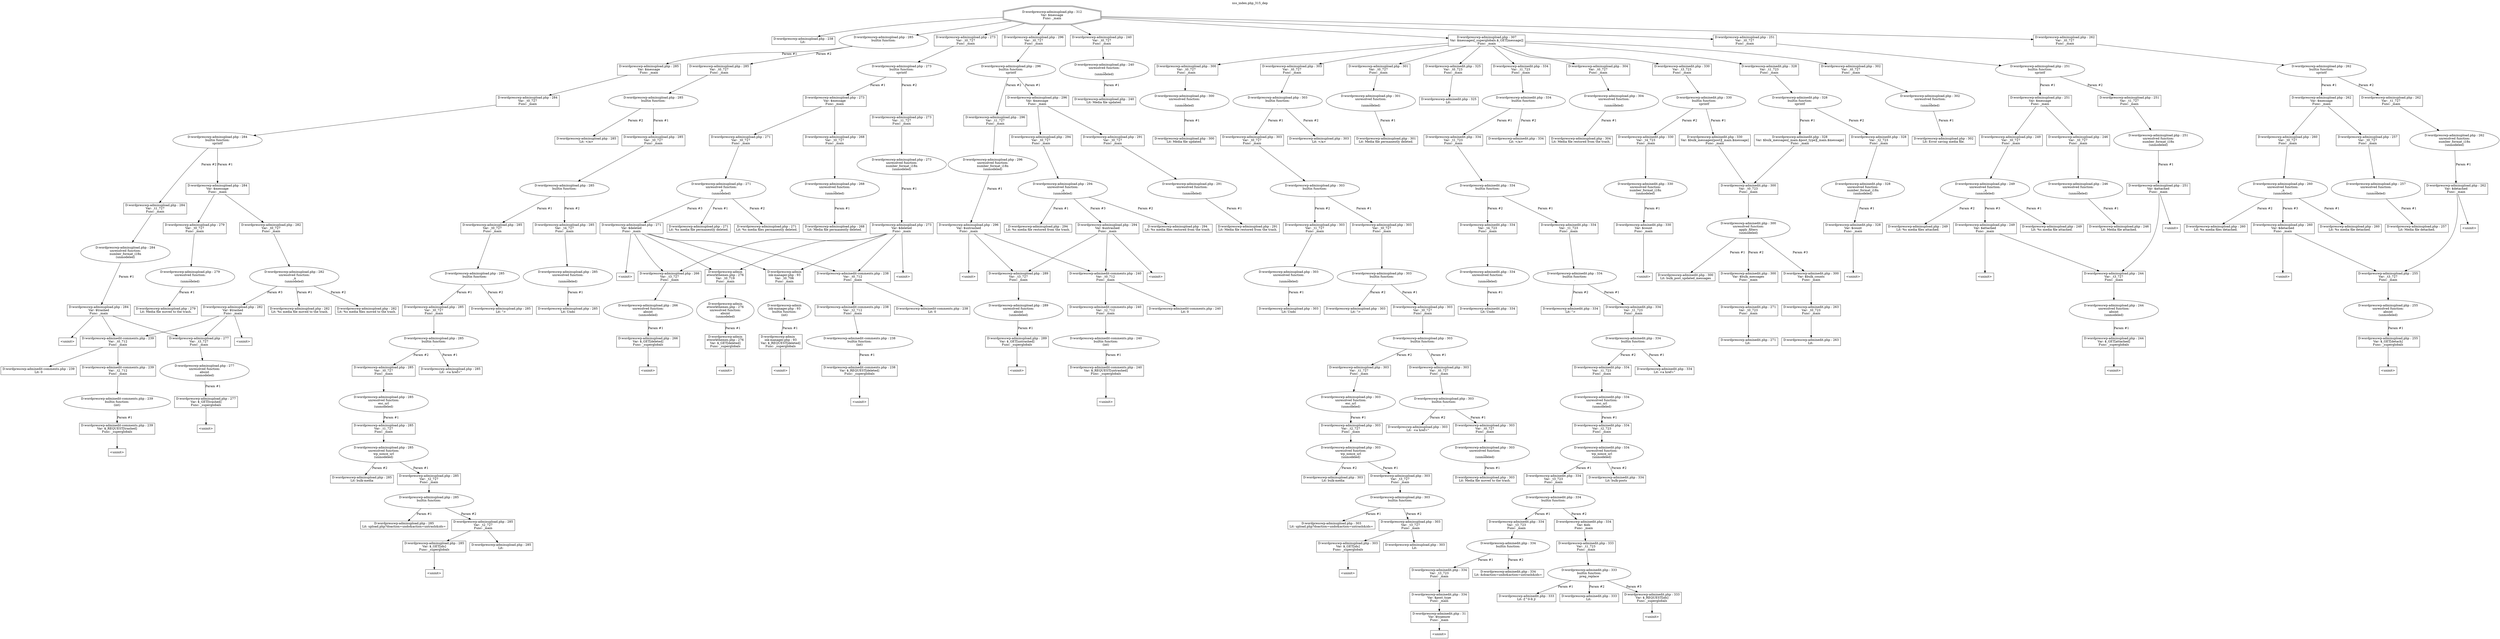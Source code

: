 digraph cfg {
  label="xss_index.php_315_dep";
  labelloc=t;
  n1 [shape=doubleoctagon, label="D:\wordpress\wp-admin\upload.php : 312\nVar: $message\nFunc: _main\n"];
  n2 [shape=box, label="D:\wordpress\wp-admin\upload.php : 238\nLit: \n"];
  n3 [shape=ellipse, label="D:\wordpress\wp-admin\upload.php : 285\nbuiltin function:\n.\n"];
  n4 [shape=box, label="D:\wordpress\wp-admin\upload.php : 285\nVar: $message\nFunc: _main\n"];
  n5 [shape=box, label="D:\wordpress\wp-admin\upload.php : 284\nVar: _t0_727\nFunc: _main\n"];
  n6 [shape=ellipse, label="D:\wordpress\wp-admin\upload.php : 284\nbuiltin function:\nsprintf\n"];
  n7 [shape=box, label="D:\wordpress\wp-admin\upload.php : 284\nVar: $message\nFunc: _main\n"];
  n8 [shape=box, label="D:\wordpress\wp-admin\upload.php : 282\nVar: _t0_727\nFunc: _main\n"];
  n9 [shape=ellipse, label="D:\wordpress\wp-admin\upload.php : 282\nunresolved function:\n_n\n(unmodeled)\n"];
  n10 [shape=box, label="D:\wordpress\wp-admin\upload.php : 282\nLit: %s media file moved to the trash.\n"];
  n11 [shape=box, label="D:\wordpress\wp-admin\upload.php : 282\nLit: %s media files moved to the trash.\n"];
  n12 [shape=box, label="D:\wordpress\wp-admin\upload.php : 282\nVar: $trashed\nFunc: _main\n"];
  n13 [shape=box, label="<uninit>"];
  n14 [shape=box, label="D:\wordpress\wp-admin\upload.php : 277\nVar: _t3_727\nFunc: _main\n"];
  n15 [shape=ellipse, label="D:\wordpress\wp-admin\upload.php : 277\nunresolved function:\nabsint\n(unmodeled)\n"];
  n16 [shape=box, label="D:\wordpress\wp-admin\upload.php : 277\nVar: $_GET[trashed]\nFunc: _superglobals\n"];
  n17 [shape=box, label="<uninit>"];
  n18 [shape=box, label="D:\wordpress\wp-admin\edit-comments.php : 239\nVar: _t0_712\nFunc: _main\n"];
  n19 [shape=box, label="D:\wordpress\wp-admin\edit-comments.php : 239\nVar: _t2_712\nFunc: _main\n"];
  n20 [shape=ellipse, label="D:\wordpress\wp-admin\edit-comments.php : 239\nbuiltin function:\n(int)\n"];
  n21 [shape=box, label="D:\wordpress\wp-admin\edit-comments.php : 239\nVar: $_REQUEST[trashed]\nFunc: _superglobals\n"];
  n22 [shape=box, label="<uninit>"];
  n23 [shape=box, label="D:\wordpress\wp-admin\edit-comments.php : 239\nLit: 0\n"];
  n24 [shape=box, label="D:\wordpress\wp-admin\upload.php : 279\nVar: _t0_727\nFunc: _main\n"];
  n25 [shape=ellipse, label="D:\wordpress\wp-admin\upload.php : 279\nunresolved function:\n__\n(unmodeled)\n"];
  n26 [shape=box, label="D:\wordpress\wp-admin\upload.php : 279\nLit: Media file moved to the trash.\n"];
  n27 [shape=box, label="D:\wordpress\wp-admin\upload.php : 284\nVar: _t1_727\nFunc: _main\n"];
  n28 [shape=ellipse, label="D:\wordpress\wp-admin\upload.php : 284\nunresolved function:\nnumber_format_i18n\n(unmodeled)\n"];
  n29 [shape=box, label="D:\wordpress\wp-admin\upload.php : 284\nVar: $trashed\nFunc: _main\n"];
  n30 [shape=box, label="<uninit>"];
  n31 [shape=box, label="D:\wordpress\wp-admin\upload.php : 285\nVar: _t0_727\nFunc: _main\n"];
  n32 [shape=ellipse, label="D:\wordpress\wp-admin\upload.php : 285\nbuiltin function:\n.\n"];
  n33 [shape=box, label="D:\wordpress\wp-admin\upload.php : 285\nVar: _t0_727\nFunc: _main\n"];
  n34 [shape=ellipse, label="D:\wordpress\wp-admin\upload.php : 285\nbuiltin function:\n.\n"];
  n35 [shape=box, label="D:\wordpress\wp-admin\upload.php : 285\nVar: _t0_727\nFunc: _main\n"];
  n36 [shape=ellipse, label="D:\wordpress\wp-admin\upload.php : 285\nbuiltin function:\n.\n"];
  n37 [shape=box, label="D:\wordpress\wp-admin\upload.php : 285\nVar: _t0_727\nFunc: _main\n"];
  n38 [shape=ellipse, label="D:\wordpress\wp-admin\upload.php : 285\nbuiltin function:\n.\n"];
  n39 [shape=box, label="D:\wordpress\wp-admin\upload.php : 285\nLit:  <a href=\"\n"];
  n40 [shape=box, label="D:\wordpress\wp-admin\upload.php : 285\nVar: _t0_727\nFunc: _main\n"];
  n41 [shape=ellipse, label="D:\wordpress\wp-admin\upload.php : 285\nunresolved function:\nesc_url\n(unmodeled)\n"];
  n42 [shape=box, label="D:\wordpress\wp-admin\upload.php : 285\nVar: _t1_727\nFunc: _main\n"];
  n43 [shape=ellipse, label="D:\wordpress\wp-admin\upload.php : 285\nunresolved function:\nwp_nonce_url\n(unmodeled)\n"];
  n44 [shape=box, label="D:\wordpress\wp-admin\upload.php : 285\nVar: _t2_727\nFunc: _main\n"];
  n45 [shape=ellipse, label="D:\wordpress\wp-admin\upload.php : 285\nbuiltin function:\n.\n"];
  n46 [shape=box, label="D:\wordpress\wp-admin\upload.php : 285\nLit: upload.php?doaction=undo&action=untrash&ids=\n"];
  n47 [shape=box, label="D:\wordpress\wp-admin\upload.php : 285\nVar: _t2_727\nFunc: _main\n"];
  n48 [shape=box, label="D:\wordpress\wp-admin\upload.php : 285\nVar: $_GET[ids]\nFunc: _superglobals\n"];
  n49 [shape=box, label="<uninit>"];
  n50 [shape=box, label="D:\wordpress\wp-admin\upload.php : 285\nLit: \n"];
  n51 [shape=box, label="D:\wordpress\wp-admin\upload.php : 285\nLit: bulk-media\n"];
  n52 [shape=box, label="D:\wordpress\wp-admin\upload.php : 285\nLit: \">\n"];
  n53 [shape=box, label="D:\wordpress\wp-admin\upload.php : 285\nVar: _t4_727\nFunc: _main\n"];
  n54 [shape=ellipse, label="D:\wordpress\wp-admin\upload.php : 285\nunresolved function:\n__\n(unmodeled)\n"];
  n55 [shape=box, label="D:\wordpress\wp-admin\upload.php : 285\nLit: Undo\n"];
  n56 [shape=box, label="D:\wordpress\wp-admin\upload.php : 285\nLit: </a>\n"];
  n57 [shape=box, label="D:\wordpress\wp-admin\upload.php : 273\nVar: _t0_727\nFunc: _main\n"];
  n58 [shape=ellipse, label="D:\wordpress\wp-admin\upload.php : 273\nbuiltin function:\nsprintf\n"];
  n59 [shape=box, label="D:\wordpress\wp-admin\upload.php : 273\nVar: $message\nFunc: _main\n"];
  n60 [shape=box, label="D:\wordpress\wp-admin\upload.php : 271\nVar: _t0_727\nFunc: _main\n"];
  n61 [shape=ellipse, label="D:\wordpress\wp-admin\upload.php : 271\nunresolved function:\n_n\n(unmodeled)\n"];
  n62 [shape=box, label="D:\wordpress\wp-admin\upload.php : 271\nLit: %s media file permanently deleted.\n"];
  n63 [shape=box, label="D:\wordpress\wp-admin\upload.php : 271\nLit: %s media files permanently deleted.\n"];
  n64 [shape=box, label="D:\wordpress\wp-admin\upload.php : 271\nVar: $deleted\nFunc: _main\n"];
  n65 [shape=box, label="<uninit>"];
  n66 [shape=box, label="D:\wordpress\wp-admin\upload.php : 266\nVar: _t3_727\nFunc: _main\n"];
  n67 [shape=ellipse, label="D:\wordpress\wp-admin\upload.php : 266\nunresolved function:\nabsint\n(unmodeled)\n"];
  n68 [shape=box, label="D:\wordpress\wp-admin\upload.php : 266\nVar: $_GET[deleted]\nFunc: _superglobals\n"];
  n69 [shape=box, label="<uninit>"];
  n70 [shape=box, label="D:\wordpress\wp-admin\network\themes.php : 276\nVar: _t0_719\nFunc: _main\n"];
  n71 [shape=ellipse, label="D:\wordpress\wp-admin\network\themes.php : 276\nunresolved function:\nabsint\n(unmodeled)\n"];
  n72 [shape=box, label="D:\wordpress\wp-admin\network\themes.php : 276\nVar: $_GET[deleted]\nFunc: _superglobals\n"];
  n73 [shape=box, label="<uninit>"];
  n74 [shape=box, label="D:\wordpress\wp-admin\link-manager.php : 93\nVar: _t0_706\nFunc: _main\n"];
  n75 [shape=ellipse, label="D:\wordpress\wp-admin\link-manager.php : 93\nbuiltin function:\n(int)\n"];
  n76 [shape=box, label="D:\wordpress\wp-admin\link-manager.php : 93\nVar: $_REQUEST[deleted]\nFunc: _superglobals\n"];
  n77 [shape=box, label="<uninit>"];
  n78 [shape=box, label="D:\wordpress\wp-admin\edit-comments.php : 238\nVar: _t0_712\nFunc: _main\n"];
  n79 [shape=box, label="D:\wordpress\wp-admin\edit-comments.php : 238\nLit: 0\n"];
  n80 [shape=box, label="D:\wordpress\wp-admin\edit-comments.php : 238\nVar: _t2_712\nFunc: _main\n"];
  n81 [shape=ellipse, label="D:\wordpress\wp-admin\edit-comments.php : 238\nbuiltin function:\n(int)\n"];
  n82 [shape=box, label="D:\wordpress\wp-admin\edit-comments.php : 238\nVar: $_REQUEST[deleted]\nFunc: _superglobals\n"];
  n83 [shape=box, label="<uninit>"];
  n84 [shape=box, label="D:\wordpress\wp-admin\upload.php : 268\nVar: _t0_727\nFunc: _main\n"];
  n85 [shape=ellipse, label="D:\wordpress\wp-admin\upload.php : 268\nunresolved function:\n__\n(unmodeled)\n"];
  n86 [shape=box, label="D:\wordpress\wp-admin\upload.php : 268\nLit: Media file permanently deleted.\n"];
  n87 [shape=box, label="D:\wordpress\wp-admin\upload.php : 273\nVar: _t1_727\nFunc: _main\n"];
  n88 [shape=ellipse, label="D:\wordpress\wp-admin\upload.php : 273\nunresolved function:\nnumber_format_i18n\n(unmodeled)\n"];
  n89 [shape=box, label="D:\wordpress\wp-admin\upload.php : 273\nVar: $deleted\nFunc: _main\n"];
  n90 [shape=box, label="<uninit>"];
  n91 [shape=box, label="D:\wordpress\wp-admin\upload.php : 296\nVar: _t0_727\nFunc: _main\n"];
  n92 [shape=ellipse, label="D:\wordpress\wp-admin\upload.php : 296\nbuiltin function:\nsprintf\n"];
  n93 [shape=box, label="D:\wordpress\wp-admin\upload.php : 296\nVar: $message\nFunc: _main\n"];
  n94 [shape=box, label="D:\wordpress\wp-admin\upload.php : 294\nVar: _t0_727\nFunc: _main\n"];
  n95 [shape=ellipse, label="D:\wordpress\wp-admin\upload.php : 294\nunresolved function:\n_n\n(unmodeled)\n"];
  n96 [shape=box, label="D:\wordpress\wp-admin\upload.php : 294\nLit: %s media file restored from the trash.\n"];
  n97 [shape=box, label="D:\wordpress\wp-admin\upload.php : 294\nLit: %s media files restored from the trash.\n"];
  n98 [shape=box, label="D:\wordpress\wp-admin\upload.php : 294\nVar: $untrashed\nFunc: _main\n"];
  n99 [shape=box, label="<uninit>"];
  n100 [shape=box, label="D:\wordpress\wp-admin\upload.php : 289\nVar: _t3_727\nFunc: _main\n"];
  n101 [shape=ellipse, label="D:\wordpress\wp-admin\upload.php : 289\nunresolved function:\nabsint\n(unmodeled)\n"];
  n102 [shape=box, label="D:\wordpress\wp-admin\upload.php : 289\nVar: $_GET[untrashed]\nFunc: _superglobals\n"];
  n103 [shape=box, label="<uninit>"];
  n104 [shape=box, label="D:\wordpress\wp-admin\edit-comments.php : 240\nVar: _t0_712\nFunc: _main\n"];
  n105 [shape=box, label="D:\wordpress\wp-admin\edit-comments.php : 240\nVar: _t2_712\nFunc: _main\n"];
  n106 [shape=ellipse, label="D:\wordpress\wp-admin\edit-comments.php : 240\nbuiltin function:\n(int)\n"];
  n107 [shape=box, label="D:\wordpress\wp-admin\edit-comments.php : 240\nVar: $_REQUEST[untrashed]\nFunc: _superglobals\n"];
  n108 [shape=box, label="<uninit>"];
  n109 [shape=box, label="D:\wordpress\wp-admin\edit-comments.php : 240\nLit: 0\n"];
  n110 [shape=box, label="D:\wordpress\wp-admin\upload.php : 291\nVar: _t0_727\nFunc: _main\n"];
  n111 [shape=ellipse, label="D:\wordpress\wp-admin\upload.php : 291\nunresolved function:\n__\n(unmodeled)\n"];
  n112 [shape=box, label="D:\wordpress\wp-admin\upload.php : 291\nLit: Media file restored from the trash.\n"];
  n113 [shape=box, label="D:\wordpress\wp-admin\upload.php : 296\nVar: _t1_727\nFunc: _main\n"];
  n114 [shape=ellipse, label="D:\wordpress\wp-admin\upload.php : 296\nunresolved function:\nnumber_format_i18n\n(unmodeled)\n"];
  n115 [shape=box, label="D:\wordpress\wp-admin\upload.php : 296\nVar: $untrashed\nFunc: _main\n"];
  n116 [shape=box, label="<uninit>"];
  n117 [shape=box, label="D:\wordpress\wp-admin\upload.php : 240\nVar: _t0_727\nFunc: _main\n"];
  n118 [shape=ellipse, label="D:\wordpress\wp-admin\upload.php : 240\nunresolved function:\n__\n(unmodeled)\n"];
  n119 [shape=box, label="D:\wordpress\wp-admin\upload.php : 240\nLit: Media file updated.\n"];
  n120 [shape=box, label="D:\wordpress\wp-admin\upload.php : 307\nVar: $messages[_superglobals.$_GET[message]]\nFunc: _main\n"];
  n121 [shape=box, label="D:\wordpress\wp-admin\edit.php : 330\nVar: _t3_723\nFunc: _main\n"];
  n122 [shape=ellipse, label="D:\wordpress\wp-admin\edit.php : 330\nbuiltin function:\nsprintf\n"];
  n123 [shape=box, label="D:\wordpress\wp-admin\edit.php : 330\nVar: $bulk_messages[post][_main.$message]\nFunc: _main\n"];
  n124 [shape=box, label="D:\wordpress\wp-admin\edit.php : 300\nVar: _t0_723\nFunc: _main\n"];
  n125 [shape=ellipse, label="D:\wordpress\wp-admin\edit.php : 300\nunresolved function:\napply_filters\n(unmodeled)\n"];
  n126 [shape=box, label="D:\wordpress\wp-admin\edit.php : 300\nLit: bulk_post_updated_messages\n"];
  n127 [shape=box, label="D:\wordpress\wp-admin\edit.php : 300\nVar: $bulk_messages\nFunc: _main\n"];
  n128 [shape=box, label="D:\wordpress\wp-admin\edit.php : 271\nVar: _t0_723\nFunc: _main\n"];
  n129 [shape=box, label="D:\wordpress\wp-admin\edit.php : 271\nLit: \n"];
  n130 [shape=box, label="D:\wordpress\wp-admin\edit.php : 300\nVar: $bulk_counts\nFunc: _main\n"];
  n131 [shape=box, label="D:\wordpress\wp-admin\edit.php : 263\nVar: _t0_723\nFunc: _main\n"];
  n132 [shape=box, label="D:\wordpress\wp-admin\edit.php : 263\nLit: \n"];
  n133 [shape=box, label="D:\wordpress\wp-admin\edit.php : 330\nVar: _t4_723\nFunc: _main\n"];
  n134 [shape=ellipse, label="D:\wordpress\wp-admin\edit.php : 330\nunresolved function:\nnumber_format_i18n\n(unmodeled)\n"];
  n135 [shape=box, label="D:\wordpress\wp-admin\edit.php : 330\nVar: $count\nFunc: _main\n"];
  n136 [shape=box, label="<uninit>"];
  n137 [shape=box, label="D:\wordpress\wp-admin\upload.php : 302\nVar: _t0_727\nFunc: _main\n"];
  n138 [shape=ellipse, label="D:\wordpress\wp-admin\upload.php : 302\nunresolved function:\n__\n(unmodeled)\n"];
  n139 [shape=box, label="D:\wordpress\wp-admin\upload.php : 302\nLit: Error saving media file.\n"];
  n140 [shape=box, label="D:\wordpress\wp-admin\upload.php : 300\nVar: _t0_727\nFunc: _main\n"];
  n141 [shape=ellipse, label="D:\wordpress\wp-admin\upload.php : 300\nunresolved function:\n__\n(unmodeled)\n"];
  n142 [shape=box, label="D:\wordpress\wp-admin\upload.php : 300\nLit: Media file updated.\n"];
  n143 [shape=box, label="D:\wordpress\wp-admin\upload.php : 303\nVar: _t0_727\nFunc: _main\n"];
  n144 [shape=ellipse, label="D:\wordpress\wp-admin\upload.php : 303\nbuiltin function:\n.\n"];
  n145 [shape=box, label="D:\wordpress\wp-admin\upload.php : 303\nVar: _t0_727\nFunc: _main\n"];
  n146 [shape=ellipse, label="D:\wordpress\wp-admin\upload.php : 303\nbuiltin function:\n.\n"];
  n147 [shape=box, label="D:\wordpress\wp-admin\upload.php : 303\nVar: _t0_727\nFunc: _main\n"];
  n148 [shape=ellipse, label="D:\wordpress\wp-admin\upload.php : 303\nbuiltin function:\n.\n"];
  n149 [shape=box, label="D:\wordpress\wp-admin\upload.php : 303\nVar: _t0_727\nFunc: _main\n"];
  n150 [shape=ellipse, label="D:\wordpress\wp-admin\upload.php : 303\nbuiltin function:\n.\n"];
  n151 [shape=box, label="D:\wordpress\wp-admin\upload.php : 303\nVar: _t0_727\nFunc: _main\n"];
  n152 [shape=ellipse, label="D:\wordpress\wp-admin\upload.php : 303\nbuiltin function:\n.\n"];
  n153 [shape=box, label="D:\wordpress\wp-admin\upload.php : 303\nVar: _t0_727\nFunc: _main\n"];
  n154 [shape=ellipse, label="D:\wordpress\wp-admin\upload.php : 303\nunresolved function:\n__\n(unmodeled)\n"];
  n155 [shape=box, label="D:\wordpress\wp-admin\upload.php : 303\nLit: Media file moved to the trash.\n"];
  n156 [shape=box, label="D:\wordpress\wp-admin\upload.php : 303\nLit:  <a href=\"\n"];
  n157 [shape=box, label="D:\wordpress\wp-admin\upload.php : 303\nVar: _t1_727\nFunc: _main\n"];
  n158 [shape=ellipse, label="D:\wordpress\wp-admin\upload.php : 303\nunresolved function:\nesc_url\n(unmodeled)\n"];
  n159 [shape=box, label="D:\wordpress\wp-admin\upload.php : 303\nVar: _t2_727\nFunc: _main\n"];
  n160 [shape=ellipse, label="D:\wordpress\wp-admin\upload.php : 303\nunresolved function:\nwp_nonce_url\n(unmodeled)\n"];
  n161 [shape=box, label="D:\wordpress\wp-admin\upload.php : 303\nVar: _t3_727\nFunc: _main\n"];
  n162 [shape=ellipse, label="D:\wordpress\wp-admin\upload.php : 303\nbuiltin function:\n.\n"];
  n163 [shape=box, label="D:\wordpress\wp-admin\upload.php : 303\nLit: upload.php?doaction=undo&action=untrash&ids=\n"];
  n164 [shape=box, label="D:\wordpress\wp-admin\upload.php : 303\nVar: _t3_727\nFunc: _main\n"];
  n165 [shape=box, label="D:\wordpress\wp-admin\upload.php : 303\nVar: $_GET[ids]\nFunc: _superglobals\n"];
  n166 [shape=box, label="<uninit>"];
  n167 [shape=box, label="D:\wordpress\wp-admin\upload.php : 303\nLit: \n"];
  n168 [shape=box, label="D:\wordpress\wp-admin\upload.php : 303\nLit: bulk-media\n"];
  n169 [shape=box, label="D:\wordpress\wp-admin\upload.php : 303\nLit: \">\n"];
  n170 [shape=box, label="D:\wordpress\wp-admin\upload.php : 303\nVar: _t1_727\nFunc: _main\n"];
  n171 [shape=ellipse, label="D:\wordpress\wp-admin\upload.php : 303\nunresolved function:\n__\n(unmodeled)\n"];
  n172 [shape=box, label="D:\wordpress\wp-admin\upload.php : 303\nLit: Undo\n"];
  n173 [shape=box, label="D:\wordpress\wp-admin\upload.php : 303\nLit: </a>\n"];
  n174 [shape=box, label="D:\wordpress\wp-admin\upload.php : 301\nVar: _t0_727\nFunc: _main\n"];
  n175 [shape=ellipse, label="D:\wordpress\wp-admin\upload.php : 301\nunresolved function:\n__\n(unmodeled)\n"];
  n176 [shape=box, label="D:\wordpress\wp-admin\upload.php : 301\nLit: Media file permanently deleted.\n"];
  n177 [shape=box, label="D:\wordpress\wp-admin\edit.php : 328\nVar: _t1_723\nFunc: _main\n"];
  n178 [shape=ellipse, label="D:\wordpress\wp-admin\edit.php : 328\nbuiltin function:\nsprintf\n"];
  n179 [shape=box, label="D:\wordpress\wp-admin\edit.php : 328\nVar: $bulk_messages[_main.$post_type][_main.$message]\nFunc: _main\n"];
  n180 [shape=box, label="D:\wordpress\wp-admin\edit.php : 328\nVar: _t2_723\nFunc: _main\n"];
  n181 [shape=ellipse, label="D:\wordpress\wp-admin\edit.php : 328\nunresolved function:\nnumber_format_i18n\n(unmodeled)\n"];
  n182 [shape=box, label="D:\wordpress\wp-admin\edit.php : 328\nVar: $count\nFunc: _main\n"];
  n183 [shape=box, label="<uninit>"];
  n184 [shape=box, label="D:\wordpress\wp-admin\edit.php : 325\nVar: _t0_723\nFunc: _main\n"];
  n185 [shape=box, label="D:\wordpress\wp-admin\edit.php : 325\nLit: \n"];
  n186 [shape=box, label="D:\wordpress\wp-admin\edit.php : 334\nVar: _t1_723\nFunc: _main\n"];
  n187 [shape=ellipse, label="D:\wordpress\wp-admin\edit.php : 334\nbuiltin function:\n.\n"];
  n188 [shape=box, label="D:\wordpress\wp-admin\edit.php : 334\nVar: _t1_723\nFunc: _main\n"];
  n189 [shape=ellipse, label="D:\wordpress\wp-admin\edit.php : 334\nbuiltin function:\n.\n"];
  n190 [shape=box, label="D:\wordpress\wp-admin\edit.php : 334\nVar: _t1_723\nFunc: _main\n"];
  n191 [shape=ellipse, label="D:\wordpress\wp-admin\edit.php : 334\nbuiltin function:\n.\n"];
  n192 [shape=box, label="D:\wordpress\wp-admin\edit.php : 334\nVar: _t1_723\nFunc: _main\n"];
  n193 [shape=ellipse, label="D:\wordpress\wp-admin\edit.php : 334\nbuiltin function:\n.\n"];
  n194 [shape=box, label="D:\wordpress\wp-admin\edit.php : 334\nLit: <a href=\"\n"];
  n195 [shape=box, label="D:\wordpress\wp-admin\edit.php : 334\nVar: _t1_723\nFunc: _main\n"];
  n196 [shape=ellipse, label="D:\wordpress\wp-admin\edit.php : 334\nunresolved function:\nesc_url\n(unmodeled)\n"];
  n197 [shape=box, label="D:\wordpress\wp-admin\edit.php : 334\nVar: _t2_723\nFunc: _main\n"];
  n198 [shape=ellipse, label="D:\wordpress\wp-admin\edit.php : 334\nunresolved function:\nwp_nonce_url\n(unmodeled)\n"];
  n199 [shape=box, label="D:\wordpress\wp-admin\edit.php : 334\nVar: _t3_723\nFunc: _main\n"];
  n200 [shape=ellipse, label="D:\wordpress\wp-admin\edit.php : 334\nbuiltin function:\n.\n"];
  n201 [shape=box, label="D:\wordpress\wp-admin\edit.php : 334\nVar: _t3_723\nFunc: _main\n"];
  n202 [shape=ellipse, label="D:\wordpress\wp-admin\edit.php : 334\nbuiltin function:\n.\n"];
  n203 [shape=box, label="D:\wordpress\wp-admin\edit.php : 334\nVar: _t3_723\nFunc: _main\n"];
  n204 [shape=box, label="D:\wordpress\wp-admin\edit.php : 334\nVar: $post_type\nFunc: _main\n"];
  n205 [shape=box, label="D:\wordpress\wp-admin\edit.php : 31\nVar: $typenow\nFunc: _main\n"];
  n206 [shape=box, label="<uninit>"];
  n207 [shape=box, label="D:\wordpress\wp-admin\edit.php : 334\nLit: &doaction=undo&action=untrash&ids=\n"];
  n208 [shape=box, label="D:\wordpress\wp-admin\edit.php : 334\nVar: $ids\nFunc: _main\n"];
  n209 [shape=box, label="D:\wordpress\wp-admin\edit.php : 333\nVar: _t1_723\nFunc: _main\n"];
  n210 [shape=ellipse, label="D:\wordpress\wp-admin\edit.php : 333\nbuiltin function:\npreg_replace\n"];
  n211 [shape=box, label="D:\wordpress\wp-admin\edit.php : 333\nLit: /[^0-9,]/\n"];
  n212 [shape=box, label="D:\wordpress\wp-admin\edit.php : 333\nLit: \n"];
  n213 [shape=box, label="D:\wordpress\wp-admin\edit.php : 333\nVar: $_REQUEST[ids]\nFunc: _superglobals\n"];
  n214 [shape=box, label="<uninit>"];
  n215 [shape=box, label="D:\wordpress\wp-admin\edit.php : 334\nLit: bulk-posts\n"];
  n216 [shape=box, label="D:\wordpress\wp-admin\edit.php : 334\nLit: \">\n"];
  n217 [shape=box, label="D:\wordpress\wp-admin\edit.php : 334\nVar: _t4_723\nFunc: _main\n"];
  n218 [shape=ellipse, label="D:\wordpress\wp-admin\edit.php : 334\nunresolved function:\n__\n(unmodeled)\n"];
  n219 [shape=box, label="D:\wordpress\wp-admin\edit.php : 334\nLit: Undo\n"];
  n220 [shape=box, label="D:\wordpress\wp-admin\edit.php : 334\nLit: </a>\n"];
  n221 [shape=box, label="D:\wordpress\wp-admin\upload.php : 304\nVar: _t0_727\nFunc: _main\n"];
  n222 [shape=ellipse, label="D:\wordpress\wp-admin\upload.php : 304\nunresolved function:\n__\n(unmodeled)\n"];
  n223 [shape=box, label="D:\wordpress\wp-admin\upload.php : 304\nLit: Media file restored from the trash.\n"];
  n224 [shape=box, label="D:\wordpress\wp-admin\upload.php : 251\nVar: _t0_727\nFunc: _main\n"];
  n225 [shape=ellipse, label="D:\wordpress\wp-admin\upload.php : 251\nbuiltin function:\nsprintf\n"];
  n226 [shape=box, label="D:\wordpress\wp-admin\upload.php : 251\nVar: $message\nFunc: _main\n"];
  n227 [shape=box, label="D:\wordpress\wp-admin\upload.php : 246\nVar: _t0_727\nFunc: _main\n"];
  n228 [shape=ellipse, label="D:\wordpress\wp-admin\upload.php : 246\nunresolved function:\n__\n(unmodeled)\n"];
  n229 [shape=box, label="D:\wordpress\wp-admin\upload.php : 246\nLit: Media file attached.\n"];
  n230 [shape=box, label="D:\wordpress\wp-admin\upload.php : 249\nVar: _t0_727\nFunc: _main\n"];
  n231 [shape=ellipse, label="D:\wordpress\wp-admin\upload.php : 249\nunresolved function:\n_n\n(unmodeled)\n"];
  n232 [shape=box, label="D:\wordpress\wp-admin\upload.php : 249\nLit: %s media file attached.\n"];
  n233 [shape=box, label="D:\wordpress\wp-admin\upload.php : 249\nLit: %s media files attached.\n"];
  n234 [shape=box, label="D:\wordpress\wp-admin\upload.php : 249\nVar: $attached\nFunc: _main\n"];
  n235 [shape=box, label="<uninit>"];
  n236 [shape=box, label="D:\wordpress\wp-admin\upload.php : 244\nVar: _t3_727\nFunc: _main\n"];
  n237 [shape=ellipse, label="D:\wordpress\wp-admin\upload.php : 244\nunresolved function:\nabsint\n(unmodeled)\n"];
  n238 [shape=box, label="D:\wordpress\wp-admin\upload.php : 244\nVar: $_GET[attached]\nFunc: _superglobals\n"];
  n239 [shape=box, label="<uninit>"];
  n240 [shape=box, label="D:\wordpress\wp-admin\upload.php : 251\nVar: _t1_727\nFunc: _main\n"];
  n241 [shape=ellipse, label="D:\wordpress\wp-admin\upload.php : 251\nunresolved function:\nnumber_format_i18n\n(unmodeled)\n"];
  n242 [shape=box, label="D:\wordpress\wp-admin\upload.php : 251\nVar: $attached\nFunc: _main\n"];
  n243 [shape=box, label="<uninit>"];
  n244 [shape=box, label="D:\wordpress\wp-admin\upload.php : 262\nVar: _t0_727\nFunc: _main\n"];
  n245 [shape=ellipse, label="D:\wordpress\wp-admin\upload.php : 262\nbuiltin function:\nsprintf\n"];
  n246 [shape=box, label="D:\wordpress\wp-admin\upload.php : 262\nVar: $message\nFunc: _main\n"];
  n247 [shape=box, label="D:\wordpress\wp-admin\upload.php : 257\nVar: _t0_727\nFunc: _main\n"];
  n248 [shape=ellipse, label="D:\wordpress\wp-admin\upload.php : 257\nunresolved function:\n__\n(unmodeled)\n"];
  n249 [shape=box, label="D:\wordpress\wp-admin\upload.php : 257\nLit: Media file detached.\n"];
  n250 [shape=box, label="D:\wordpress\wp-admin\upload.php : 260\nVar: _t0_727\nFunc: _main\n"];
  n251 [shape=ellipse, label="D:\wordpress\wp-admin\upload.php : 260\nunresolved function:\n_n\n(unmodeled)\n"];
  n252 [shape=box, label="D:\wordpress\wp-admin\upload.php : 260\nLit: %s media file detached.\n"];
  n253 [shape=box, label="D:\wordpress\wp-admin\upload.php : 260\nLit: %s media files detached.\n"];
  n254 [shape=box, label="D:\wordpress\wp-admin\upload.php : 260\nVar: $detached\nFunc: _main\n"];
  n255 [shape=box, label="<uninit>"];
  n256 [shape=box, label="D:\wordpress\wp-admin\upload.php : 255\nVar: _t3_727\nFunc: _main\n"];
  n257 [shape=ellipse, label="D:\wordpress\wp-admin\upload.php : 255\nunresolved function:\nabsint\n(unmodeled)\n"];
  n258 [shape=box, label="D:\wordpress\wp-admin\upload.php : 255\nVar: $_GET[detach]\nFunc: _superglobals\n"];
  n259 [shape=box, label="<uninit>"];
  n260 [shape=box, label="D:\wordpress\wp-admin\upload.php : 262\nVar: _t1_727\nFunc: _main\n"];
  n261 [shape=ellipse, label="D:\wordpress\wp-admin\upload.php : 262\nunresolved function:\nnumber_format_i18n\n(unmodeled)\n"];
  n262 [shape=box, label="D:\wordpress\wp-admin\upload.php : 262\nVar: $detached\nFunc: _main\n"];
  n263 [shape=box, label="<uninit>"];
  n1 -> n2;
  n1 -> n3;
  n1 -> n57;
  n1 -> n91;
  n1 -> n117;
  n1 -> n120;
  n1 -> n224;
  n1 -> n244;
  n5 -> n6;
  n8 -> n9;
  n9 -> n10[label="Param #1"];
  n9 -> n11[label="Param #2"];
  n9 -> n12[label="Param #3"];
  n12 -> n13;
  n12 -> n14;
  n12 -> n18;
  n14 -> n15;
  n16 -> n17;
  n15 -> n16[label="Param #1"];
  n19 -> n20;
  n21 -> n22;
  n20 -> n21[label="Param #1"];
  n18 -> n19;
  n18 -> n23;
  n7 -> n8;
  n7 -> n24;
  n24 -> n25;
  n25 -> n26[label="Param #1"];
  n6 -> n7[label="Param #1"];
  n6 -> n27[label="Param #2"];
  n27 -> n28;
  n29 -> n30;
  n29 -> n14;
  n29 -> n18;
  n28 -> n29[label="Param #1"];
  n4 -> n5;
  n3 -> n4[label="Param #1"];
  n3 -> n31[label="Param #2"];
  n31 -> n32;
  n33 -> n34;
  n35 -> n36;
  n37 -> n38;
  n38 -> n39[label="Param #1"];
  n38 -> n40[label="Param #2"];
  n40 -> n41;
  n42 -> n43;
  n44 -> n45;
  n45 -> n46[label="Param #1"];
  n45 -> n47[label="Param #2"];
  n48 -> n49;
  n47 -> n48;
  n47 -> n50;
  n43 -> n44[label="Param #1"];
  n43 -> n51[label="Param #2"];
  n41 -> n42[label="Param #1"];
  n36 -> n37[label="Param #1"];
  n36 -> n52[label="Param #2"];
  n34 -> n35[label="Param #1"];
  n34 -> n53[label="Param #2"];
  n53 -> n54;
  n54 -> n55[label="Param #1"];
  n32 -> n33[label="Param #1"];
  n32 -> n56[label="Param #2"];
  n57 -> n58;
  n60 -> n61;
  n61 -> n62[label="Param #1"];
  n61 -> n63[label="Param #2"];
  n61 -> n64[label="Param #3"];
  n64 -> n65;
  n64 -> n66;
  n64 -> n70;
  n64 -> n74;
  n64 -> n78;
  n66 -> n67;
  n68 -> n69;
  n67 -> n68[label="Param #1"];
  n70 -> n71;
  n72 -> n73;
  n71 -> n72[label="Param #1"];
  n74 -> n75;
  n76 -> n77;
  n75 -> n76[label="Param #1"];
  n78 -> n79;
  n78 -> n80;
  n80 -> n81;
  n82 -> n83;
  n81 -> n82[label="Param #1"];
  n59 -> n60;
  n59 -> n84;
  n84 -> n85;
  n85 -> n86[label="Param #1"];
  n58 -> n59[label="Param #1"];
  n58 -> n87[label="Param #2"];
  n87 -> n88;
  n89 -> n90;
  n89 -> n66;
  n89 -> n70;
  n89 -> n74;
  n89 -> n78;
  n88 -> n89[label="Param #1"];
  n91 -> n92;
  n94 -> n95;
  n95 -> n96[label="Param #1"];
  n95 -> n97[label="Param #2"];
  n95 -> n98[label="Param #3"];
  n98 -> n99;
  n98 -> n100;
  n98 -> n104;
  n100 -> n101;
  n102 -> n103;
  n101 -> n102[label="Param #1"];
  n105 -> n106;
  n107 -> n108;
  n106 -> n107[label="Param #1"];
  n104 -> n105;
  n104 -> n109;
  n93 -> n94;
  n93 -> n110;
  n110 -> n111;
  n111 -> n112[label="Param #1"];
  n92 -> n93[label="Param #1"];
  n92 -> n113[label="Param #2"];
  n113 -> n114;
  n115 -> n116;
  n115 -> n100;
  n115 -> n104;
  n114 -> n115[label="Param #1"];
  n117 -> n118;
  n118 -> n119[label="Param #1"];
  n121 -> n122;
  n124 -> n125;
  n125 -> n126[label="Param #1"];
  n125 -> n127[label="Param #2"];
  n125 -> n130[label="Param #3"];
  n128 -> n129;
  n127 -> n128;
  n131 -> n132;
  n130 -> n131;
  n123 -> n124;
  n122 -> n123[label="Param #1"];
  n122 -> n133[label="Param #2"];
  n133 -> n134;
  n135 -> n136;
  n134 -> n135[label="Param #1"];
  n120 -> n121;
  n120 -> n137;
  n120 -> n140;
  n120 -> n143;
  n120 -> n174;
  n120 -> n177;
  n120 -> n184;
  n120 -> n186;
  n120 -> n221;
  n137 -> n138;
  n138 -> n139[label="Param #1"];
  n140 -> n141;
  n141 -> n142[label="Param #1"];
  n143 -> n144;
  n145 -> n146;
  n147 -> n148;
  n149 -> n150;
  n151 -> n152;
  n153 -> n154;
  n154 -> n155[label="Param #1"];
  n152 -> n153[label="Param #1"];
  n152 -> n156[label="Param #2"];
  n150 -> n151[label="Param #1"];
  n150 -> n157[label="Param #2"];
  n157 -> n158;
  n159 -> n160;
  n161 -> n162;
  n162 -> n163[label="Param #1"];
  n162 -> n164[label="Param #2"];
  n165 -> n166;
  n164 -> n165;
  n164 -> n167;
  n160 -> n161[label="Param #1"];
  n160 -> n168[label="Param #2"];
  n158 -> n159[label="Param #1"];
  n148 -> n149[label="Param #1"];
  n148 -> n169[label="Param #2"];
  n146 -> n147[label="Param #1"];
  n146 -> n170[label="Param #2"];
  n170 -> n171;
  n171 -> n172[label="Param #1"];
  n144 -> n145[label="Param #1"];
  n144 -> n173[label="Param #2"];
  n174 -> n175;
  n175 -> n176[label="Param #1"];
  n177 -> n178;
  n179 -> n124;
  n178 -> n179[label="Param #1"];
  n178 -> n180[label="Param #2"];
  n180 -> n181;
  n182 -> n183;
  n181 -> n182[label="Param #1"];
  n184 -> n185;
  n186 -> n187;
  n188 -> n189;
  n190 -> n191;
  n192 -> n193;
  n193 -> n194[label="Param #1"];
  n193 -> n195[label="Param #2"];
  n195 -> n196;
  n197 -> n198;
  n199 -> n200;
  n201 -> n202;
  n205 -> n206;
  n204 -> n205;
  n203 -> n204;
  n202 -> n203[label="Param #1"];
  n202 -> n207[label="Param #2"];
  n200 -> n201[label="Param #1"];
  n200 -> n208[label="Param #2"];
  n209 -> n210;
  n210 -> n211[label="Param #1"];
  n210 -> n212[label="Param #2"];
  n210 -> n213[label="Param #3"];
  n213 -> n214;
  n208 -> n209;
  n198 -> n199[label="Param #1"];
  n198 -> n215[label="Param #2"];
  n196 -> n197[label="Param #1"];
  n191 -> n192[label="Param #1"];
  n191 -> n216[label="Param #2"];
  n189 -> n190[label="Param #1"];
  n189 -> n217[label="Param #2"];
  n217 -> n218;
  n218 -> n219[label="Param #1"];
  n187 -> n188[label="Param #1"];
  n187 -> n220[label="Param #2"];
  n221 -> n222;
  n222 -> n223[label="Param #1"];
  n224 -> n225;
  n227 -> n228;
  n228 -> n229[label="Param #1"];
  n226 -> n227;
  n226 -> n230;
  n230 -> n231;
  n231 -> n232[label="Param #1"];
  n231 -> n233[label="Param #2"];
  n231 -> n234[label="Param #3"];
  n234 -> n235;
  n234 -> n236;
  n236 -> n237;
  n238 -> n239;
  n237 -> n238[label="Param #1"];
  n225 -> n226[label="Param #1"];
  n225 -> n240[label="Param #2"];
  n240 -> n241;
  n242 -> n243;
  n242 -> n236;
  n241 -> n242[label="Param #1"];
  n244 -> n245;
  n247 -> n248;
  n248 -> n249[label="Param #1"];
  n246 -> n247;
  n246 -> n250;
  n250 -> n251;
  n251 -> n252[label="Param #1"];
  n251 -> n253[label="Param #2"];
  n251 -> n254[label="Param #3"];
  n254 -> n255;
  n254 -> n256;
  n256 -> n257;
  n258 -> n259;
  n257 -> n258[label="Param #1"];
  n245 -> n246[label="Param #1"];
  n245 -> n260[label="Param #2"];
  n260 -> n261;
  n262 -> n263;
  n262 -> n256;
  n261 -> n262[label="Param #1"];
}
